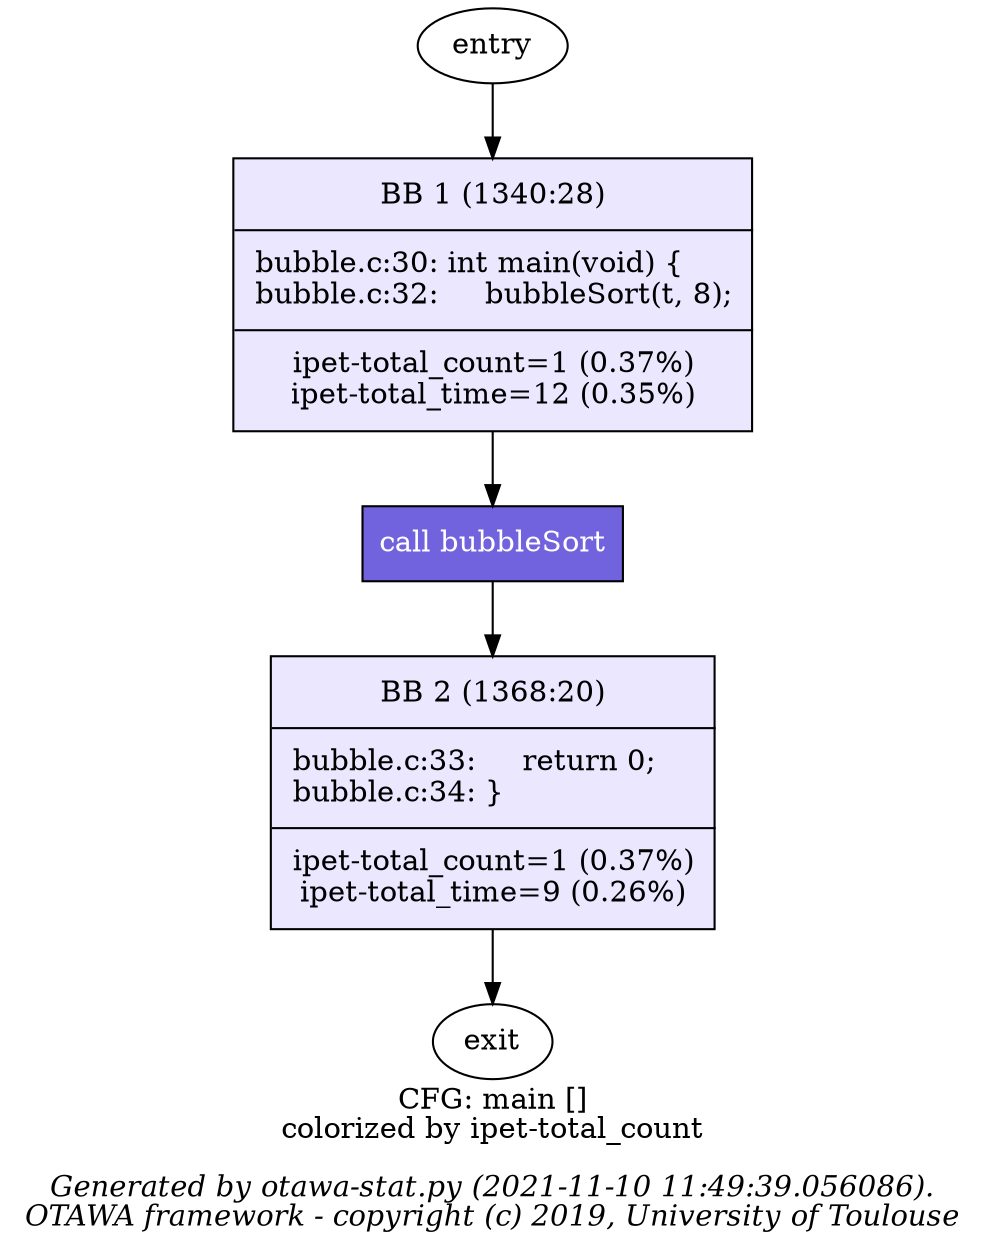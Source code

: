 digraph _0 {
	_0_0 [label="entry"];
	_0_1 [margin=0,shape="box",label=<<table border='0' cellpadding='8px'><tr><td>BB 1 (1340:28)</td></tr><hr/><tr><td align='left'>bubble.c:30: int&nbsp;main(void)&nbsp;{
<br align='left'/>bubble.c:32: &nbsp;&nbsp;&nbsp;&nbsp;bubbleSort(t,&nbsp;8);
<br align='left'/></td></tr><hr/><tr><td>ipet-total_count=1 (0.37%)<br/>ipet-total_time=12 (0.35%)<br/></td></tr></table>>,fillcolor="#eae7ff",style="filled",fontcolor="#000000"];
	_0_2 [margin=0,shape="box",label=<<table border='0' cellpadding='8px'><tr><td>BB 2 (1368:20)</td></tr><hr/><tr><td align='left'>bubble.c:33: &nbsp;&nbsp;&nbsp;&nbsp;return&nbsp;0;
<br align='left'/>bubble.c:34: }
<br align='left'/></td></tr><hr/><tr><td>ipet-total_count=1 (0.37%)<br/>ipet-total_time=9 (0.26%)<br/></td></tr></table>>,fillcolor="#eae7ff",style="filled",fontcolor="#000000"];
	_0_3 [URL="_1.dot",label="call bubbleSort",shape="box",fillcolor="#7162dd",style="filled",fontcolor="#ffffff"];
	_0_4 [label="exit"];
	_0_0 -> _0_1;
	_0_1 -> _0_3;
	_0_2 -> _0_4;
	_0_3 -> _0_2;
label=<CFG: main []<br/>colorized by ipet-total_count<br/><BR/><I>Generated by otawa-stat.py (2021-11-10 11:49:39.056086).</I><BR/><I>OTAWA framework - copyright (c) 2019, University of Toulouse</I>>;
}